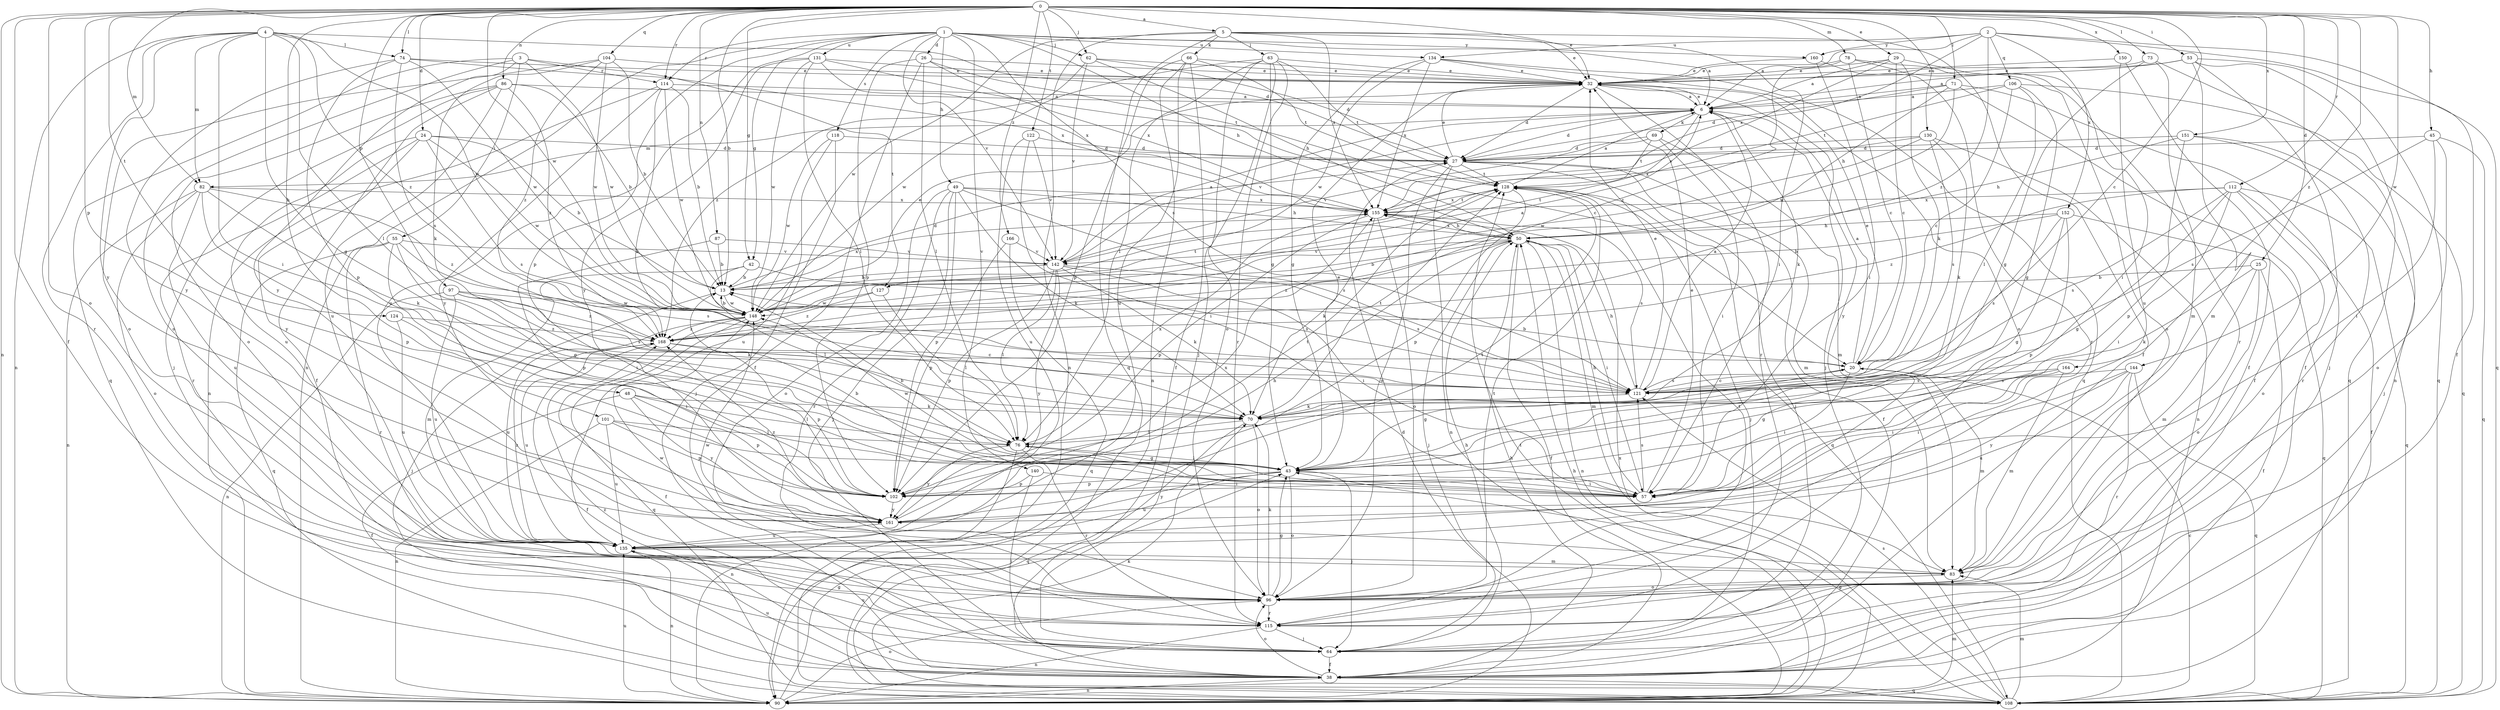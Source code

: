 strict digraph  {
0;
1;
2;
3;
4;
5;
6;
13;
20;
24;
25;
26;
27;
29;
32;
38;
42;
43;
45;
48;
49;
50;
53;
55;
57;
62;
63;
64;
66;
69;
70;
71;
73;
74;
76;
78;
82;
83;
86;
87;
90;
96;
97;
101;
102;
104;
106;
108;
112;
114;
115;
118;
121;
122;
124;
127;
128;
130;
131;
134;
135;
140;
142;
144;
148;
150;
151;
152;
155;
160;
161;
164;
166;
168;
0 -> 5  [label=a];
0 -> 13  [label=b];
0 -> 20  [label=c];
0 -> 24  [label=d];
0 -> 25  [label=d];
0 -> 29  [label=e];
0 -> 32  [label=e];
0 -> 38  [label=f];
0 -> 42  [label=g];
0 -> 45  [label=h];
0 -> 48  [label=h];
0 -> 53  [label=i];
0 -> 62  [label=j];
0 -> 71  [label=l];
0 -> 73  [label=l];
0 -> 74  [label=l];
0 -> 78  [label=m];
0 -> 82  [label=m];
0 -> 86  [label=n];
0 -> 87  [label=n];
0 -> 90  [label=n];
0 -> 96  [label=o];
0 -> 97  [label=p];
0 -> 101  [label=p];
0 -> 104  [label=q];
0 -> 112  [label=r];
0 -> 114  [label=r];
0 -> 122  [label=t];
0 -> 124  [label=t];
0 -> 130  [label=u];
0 -> 144  [label=w];
0 -> 148  [label=w];
0 -> 150  [label=x];
0 -> 151  [label=x];
0 -> 164  [label=z];
0 -> 166  [label=z];
1 -> 6  [label=a];
1 -> 26  [label=d];
1 -> 42  [label=g];
1 -> 49  [label=h];
1 -> 50  [label=h];
1 -> 62  [label=j];
1 -> 90  [label=n];
1 -> 102  [label=p];
1 -> 114  [label=r];
1 -> 118  [label=s];
1 -> 121  [label=s];
1 -> 131  [label=u];
1 -> 134  [label=u];
1 -> 140  [label=v];
1 -> 142  [label=v];
1 -> 160  [label=y];
2 -> 6  [label=a];
2 -> 38  [label=f];
2 -> 106  [label=q];
2 -> 108  [label=q];
2 -> 134  [label=u];
2 -> 152  [label=x];
2 -> 155  [label=x];
2 -> 160  [label=y];
2 -> 168  [label=z];
3 -> 55  [label=i];
3 -> 96  [label=o];
3 -> 108  [label=q];
3 -> 114  [label=r];
3 -> 127  [label=t];
3 -> 148  [label=w];
3 -> 161  [label=y];
4 -> 27  [label=d];
4 -> 43  [label=g];
4 -> 57  [label=i];
4 -> 74  [label=l];
4 -> 76  [label=l];
4 -> 82  [label=m];
4 -> 90  [label=n];
4 -> 115  [label=r];
4 -> 148  [label=w];
4 -> 161  [label=y];
4 -> 168  [label=z];
5 -> 32  [label=e];
5 -> 38  [label=f];
5 -> 57  [label=i];
5 -> 63  [label=j];
5 -> 66  [label=k];
5 -> 90  [label=n];
5 -> 108  [label=q];
5 -> 148  [label=w];
5 -> 155  [label=x];
6 -> 27  [label=d];
6 -> 32  [label=e];
6 -> 69  [label=k];
6 -> 70  [label=k];
6 -> 82  [label=m];
6 -> 127  [label=t];
6 -> 142  [label=v];
6 -> 161  [label=y];
13 -> 27  [label=d];
13 -> 64  [label=j];
13 -> 148  [label=w];
13 -> 155  [label=x];
20 -> 6  [label=a];
20 -> 13  [label=b];
20 -> 32  [label=e];
20 -> 43  [label=g];
20 -> 57  [label=i];
20 -> 83  [label=m];
20 -> 121  [label=s];
24 -> 13  [label=b];
24 -> 27  [label=d];
24 -> 115  [label=r];
24 -> 121  [label=s];
24 -> 135  [label=u];
24 -> 148  [label=w];
24 -> 161  [label=y];
25 -> 13  [label=b];
25 -> 38  [label=f];
25 -> 70  [label=k];
25 -> 83  [label=m];
25 -> 96  [label=o];
26 -> 32  [label=e];
26 -> 38  [label=f];
26 -> 76  [label=l];
26 -> 102  [label=p];
26 -> 128  [label=t];
26 -> 155  [label=x];
27 -> 32  [label=e];
27 -> 38  [label=f];
27 -> 64  [label=j];
27 -> 83  [label=m];
27 -> 90  [label=n];
27 -> 96  [label=o];
27 -> 128  [label=t];
29 -> 6  [label=a];
29 -> 20  [label=c];
29 -> 32  [label=e];
29 -> 57  [label=i];
29 -> 70  [label=k];
29 -> 142  [label=v];
32 -> 6  [label=a];
32 -> 27  [label=d];
32 -> 64  [label=j];
32 -> 115  [label=r];
38 -> 50  [label=h];
38 -> 90  [label=n];
38 -> 96  [label=o];
38 -> 108  [label=q];
38 -> 135  [label=u];
38 -> 168  [label=z];
42 -> 13  [label=b];
42 -> 76  [label=l];
42 -> 83  [label=m];
42 -> 121  [label=s];
43 -> 13  [label=b];
43 -> 32  [label=e];
43 -> 57  [label=i];
43 -> 64  [label=j];
43 -> 76  [label=l];
43 -> 96  [label=o];
43 -> 102  [label=p];
43 -> 135  [label=u];
43 -> 148  [label=w];
43 -> 161  [label=y];
45 -> 27  [label=d];
45 -> 57  [label=i];
45 -> 96  [label=o];
45 -> 108  [label=q];
45 -> 121  [label=s];
48 -> 38  [label=f];
48 -> 70  [label=k];
48 -> 76  [label=l];
48 -> 102  [label=p];
48 -> 161  [label=y];
49 -> 50  [label=h];
49 -> 64  [label=j];
49 -> 70  [label=k];
49 -> 96  [label=o];
49 -> 102  [label=p];
49 -> 115  [label=r];
49 -> 121  [label=s];
49 -> 155  [label=x];
50 -> 13  [label=b];
50 -> 38  [label=f];
50 -> 57  [label=i];
50 -> 64  [label=j];
50 -> 83  [label=m];
50 -> 90  [label=n];
50 -> 142  [label=v];
50 -> 155  [label=x];
50 -> 168  [label=z];
53 -> 6  [label=a];
53 -> 32  [label=e];
53 -> 38  [label=f];
53 -> 83  [label=m];
53 -> 90  [label=n];
53 -> 108  [label=q];
55 -> 43  [label=g];
55 -> 57  [label=i];
55 -> 108  [label=q];
55 -> 115  [label=r];
55 -> 121  [label=s];
55 -> 142  [label=v];
57 -> 13  [label=b];
57 -> 32  [label=e];
57 -> 50  [label=h];
57 -> 121  [label=s];
62 -> 27  [label=d];
62 -> 32  [label=e];
62 -> 50  [label=h];
62 -> 142  [label=v];
62 -> 168  [label=z];
63 -> 32  [label=e];
63 -> 43  [label=g];
63 -> 64  [label=j];
63 -> 76  [label=l];
63 -> 96  [label=o];
63 -> 115  [label=r];
63 -> 128  [label=t];
63 -> 148  [label=w];
64 -> 38  [label=f];
64 -> 50  [label=h];
64 -> 135  [label=u];
66 -> 32  [label=e];
66 -> 38  [label=f];
66 -> 90  [label=n];
66 -> 102  [label=p];
66 -> 128  [label=t];
66 -> 135  [label=u];
69 -> 27  [label=d];
69 -> 57  [label=i];
69 -> 83  [label=m];
69 -> 128  [label=t];
69 -> 142  [label=v];
70 -> 76  [label=l];
70 -> 96  [label=o];
70 -> 108  [label=q];
70 -> 128  [label=t];
71 -> 6  [label=a];
71 -> 27  [label=d];
71 -> 38  [label=f];
71 -> 50  [label=h];
71 -> 64  [label=j];
71 -> 148  [label=w];
73 -> 32  [label=e];
73 -> 43  [label=g];
73 -> 83  [label=m];
73 -> 108  [label=q];
74 -> 32  [label=e];
74 -> 102  [label=p];
74 -> 121  [label=s];
74 -> 148  [label=w];
74 -> 155  [label=x];
74 -> 161  [label=y];
76 -> 43  [label=g];
76 -> 90  [label=n];
76 -> 115  [label=r];
76 -> 155  [label=x];
76 -> 161  [label=y];
78 -> 20  [label=c];
78 -> 32  [label=e];
78 -> 96  [label=o];
78 -> 115  [label=r];
78 -> 168  [label=z];
82 -> 70  [label=k];
82 -> 90  [label=n];
82 -> 96  [label=o];
82 -> 102  [label=p];
82 -> 135  [label=u];
82 -> 155  [label=x];
82 -> 168  [label=z];
83 -> 96  [label=o];
83 -> 148  [label=w];
86 -> 6  [label=a];
86 -> 13  [label=b];
86 -> 38  [label=f];
86 -> 64  [label=j];
86 -> 96  [label=o];
86 -> 135  [label=u];
86 -> 168  [label=z];
87 -> 13  [label=b];
87 -> 102  [label=p];
87 -> 142  [label=v];
90 -> 27  [label=d];
90 -> 43  [label=g];
90 -> 50  [label=h];
90 -> 83  [label=m];
90 -> 96  [label=o];
90 -> 128  [label=t];
90 -> 135  [label=u];
96 -> 43  [label=g];
96 -> 70  [label=k];
96 -> 115  [label=r];
96 -> 128  [label=t];
96 -> 148  [label=w];
97 -> 70  [label=k];
97 -> 90  [label=n];
97 -> 121  [label=s];
97 -> 135  [label=u];
97 -> 148  [label=w];
97 -> 168  [label=z];
101 -> 57  [label=i];
101 -> 76  [label=l];
101 -> 90  [label=n];
101 -> 102  [label=p];
101 -> 135  [label=u];
102 -> 128  [label=t];
102 -> 161  [label=y];
104 -> 13  [label=b];
104 -> 32  [label=e];
104 -> 70  [label=k];
104 -> 96  [label=o];
104 -> 148  [label=w];
104 -> 168  [label=z];
106 -> 6  [label=a];
106 -> 20  [label=c];
106 -> 43  [label=g];
106 -> 76  [label=l];
106 -> 108  [label=q];
106 -> 128  [label=t];
108 -> 20  [label=c];
108 -> 43  [label=g];
108 -> 70  [label=k];
108 -> 83  [label=m];
108 -> 121  [label=s];
108 -> 155  [label=x];
112 -> 38  [label=f];
112 -> 43  [label=g];
112 -> 57  [label=i];
112 -> 96  [label=o];
112 -> 108  [label=q];
112 -> 121  [label=s];
112 -> 155  [label=x];
112 -> 168  [label=z];
114 -> 6  [label=a];
114 -> 13  [label=b];
114 -> 70  [label=k];
114 -> 90  [label=n];
114 -> 148  [label=w];
114 -> 161  [label=y];
115 -> 64  [label=j];
115 -> 90  [label=n];
115 -> 128  [label=t];
118 -> 27  [label=d];
118 -> 64  [label=j];
118 -> 135  [label=u];
118 -> 148  [label=w];
121 -> 6  [label=a];
121 -> 20  [label=c];
121 -> 32  [label=e];
121 -> 50  [label=h];
121 -> 70  [label=k];
122 -> 27  [label=d];
122 -> 57  [label=i];
122 -> 135  [label=u];
122 -> 142  [label=v];
124 -> 57  [label=i];
124 -> 135  [label=u];
124 -> 168  [label=z];
127 -> 76  [label=l];
127 -> 148  [label=w];
127 -> 168  [label=z];
128 -> 6  [label=a];
128 -> 64  [label=j];
128 -> 102  [label=p];
128 -> 108  [label=q];
128 -> 155  [label=x];
130 -> 27  [label=d];
130 -> 70  [label=k];
130 -> 90  [label=n];
130 -> 121  [label=s];
130 -> 148  [label=w];
130 -> 155  [label=x];
131 -> 20  [label=c];
131 -> 32  [label=e];
131 -> 76  [label=l];
131 -> 135  [label=u];
131 -> 148  [label=w];
131 -> 155  [label=x];
131 -> 161  [label=y];
134 -> 32  [label=e];
134 -> 43  [label=g];
134 -> 96  [label=o];
134 -> 108  [label=q];
134 -> 148  [label=w];
134 -> 155  [label=x];
135 -> 83  [label=m];
135 -> 90  [label=n];
135 -> 168  [label=z];
140 -> 57  [label=i];
140 -> 64  [label=j];
140 -> 102  [label=p];
142 -> 6  [label=a];
142 -> 13  [label=b];
142 -> 57  [label=i];
142 -> 70  [label=k];
142 -> 76  [label=l];
142 -> 102  [label=p];
142 -> 121  [label=s];
142 -> 161  [label=y];
144 -> 57  [label=i];
144 -> 108  [label=q];
144 -> 115  [label=r];
144 -> 121  [label=s];
144 -> 135  [label=u];
144 -> 161  [label=y];
148 -> 6  [label=a];
148 -> 13  [label=b];
148 -> 32  [label=e];
148 -> 38  [label=f];
148 -> 108  [label=q];
148 -> 128  [label=t];
148 -> 135  [label=u];
148 -> 168  [label=z];
150 -> 32  [label=e];
150 -> 38  [label=f];
150 -> 135  [label=u];
151 -> 27  [label=d];
151 -> 50  [label=h];
151 -> 64  [label=j];
151 -> 102  [label=p];
151 -> 115  [label=r];
152 -> 13  [label=b];
152 -> 43  [label=g];
152 -> 50  [label=h];
152 -> 102  [label=p];
152 -> 108  [label=q];
152 -> 121  [label=s];
155 -> 50  [label=h];
155 -> 70  [label=k];
155 -> 96  [label=o];
155 -> 102  [label=p];
155 -> 121  [label=s];
155 -> 128  [label=t];
160 -> 32  [label=e];
160 -> 57  [label=i];
160 -> 115  [label=r];
161 -> 50  [label=h];
161 -> 128  [label=t];
161 -> 135  [label=u];
161 -> 155  [label=x];
161 -> 168  [label=z];
164 -> 43  [label=g];
164 -> 57  [label=i];
164 -> 83  [label=m];
164 -> 121  [label=s];
166 -> 102  [label=p];
166 -> 108  [label=q];
166 -> 142  [label=v];
168 -> 20  [label=c];
168 -> 38  [label=f];
168 -> 102  [label=p];
168 -> 135  [label=u];
}
